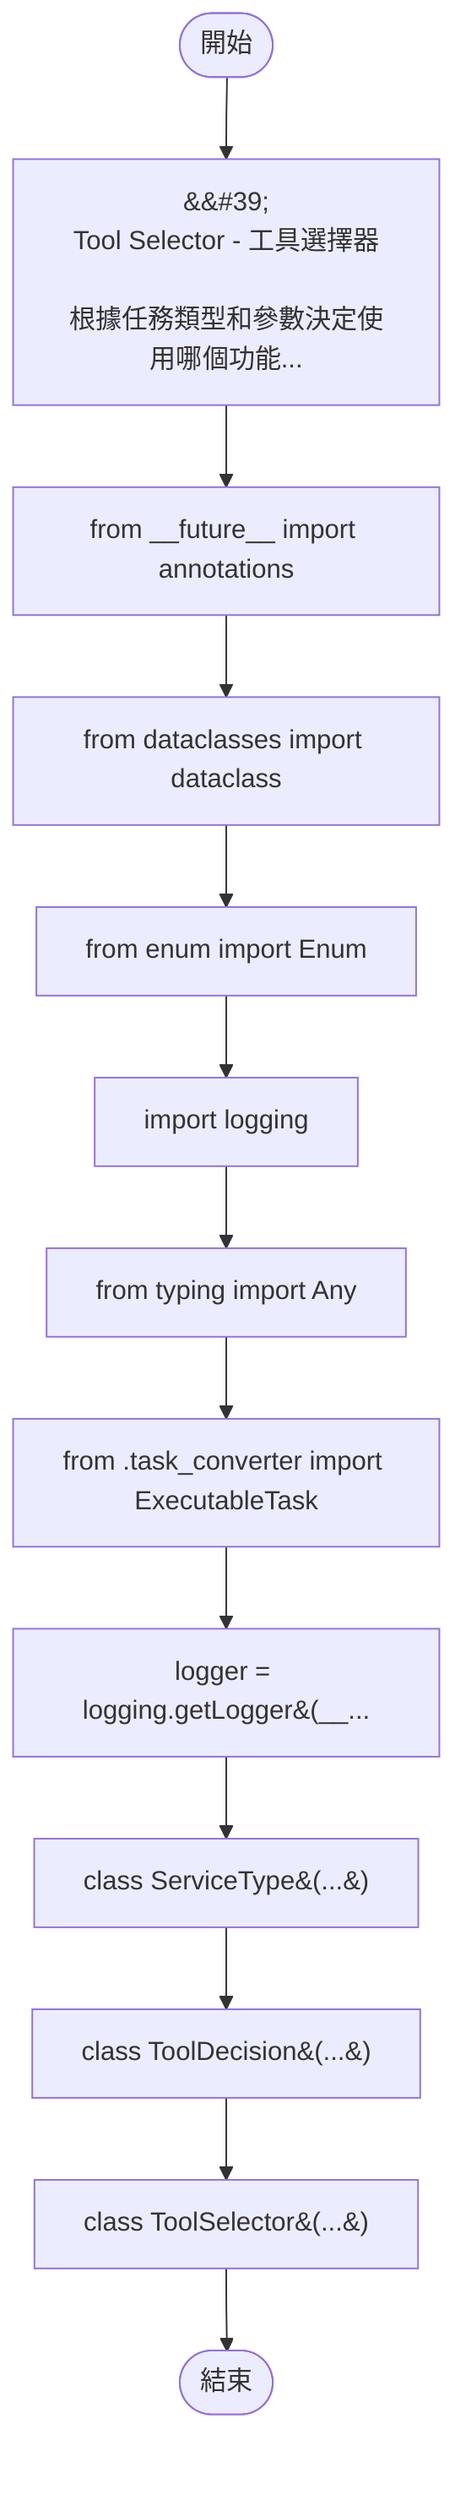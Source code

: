 flowchart TB
    n1([開始])
    n2([結束])
    n3[&amp;&#35;39;\nTool Selector - 工具選擇器\n\n根據任務類型和參數決定使用哪個功能...]
    n4[from __future__ import annotations]
    n5[from dataclasses import dataclass]
    n6[from enum import Enum]
    n7[import logging]
    n8[from typing import Any]
    n9[from .task_converter import ExecutableTask]
    n10[logger = logging.getLogger&#40;__...]
    n11[class ServiceType&#40;...&#41;]
    n12[class ToolDecision&#40;...&#41;]
    n13[class ToolSelector&#40;...&#41;]
    n1 --> n3
    n3 --> n4
    n4 --> n5
    n5 --> n6
    n6 --> n7
    n7 --> n8
    n8 --> n9
    n9 --> n10
    n10 --> n11
    n11 --> n12
    n12 --> n13
    n13 --> n2